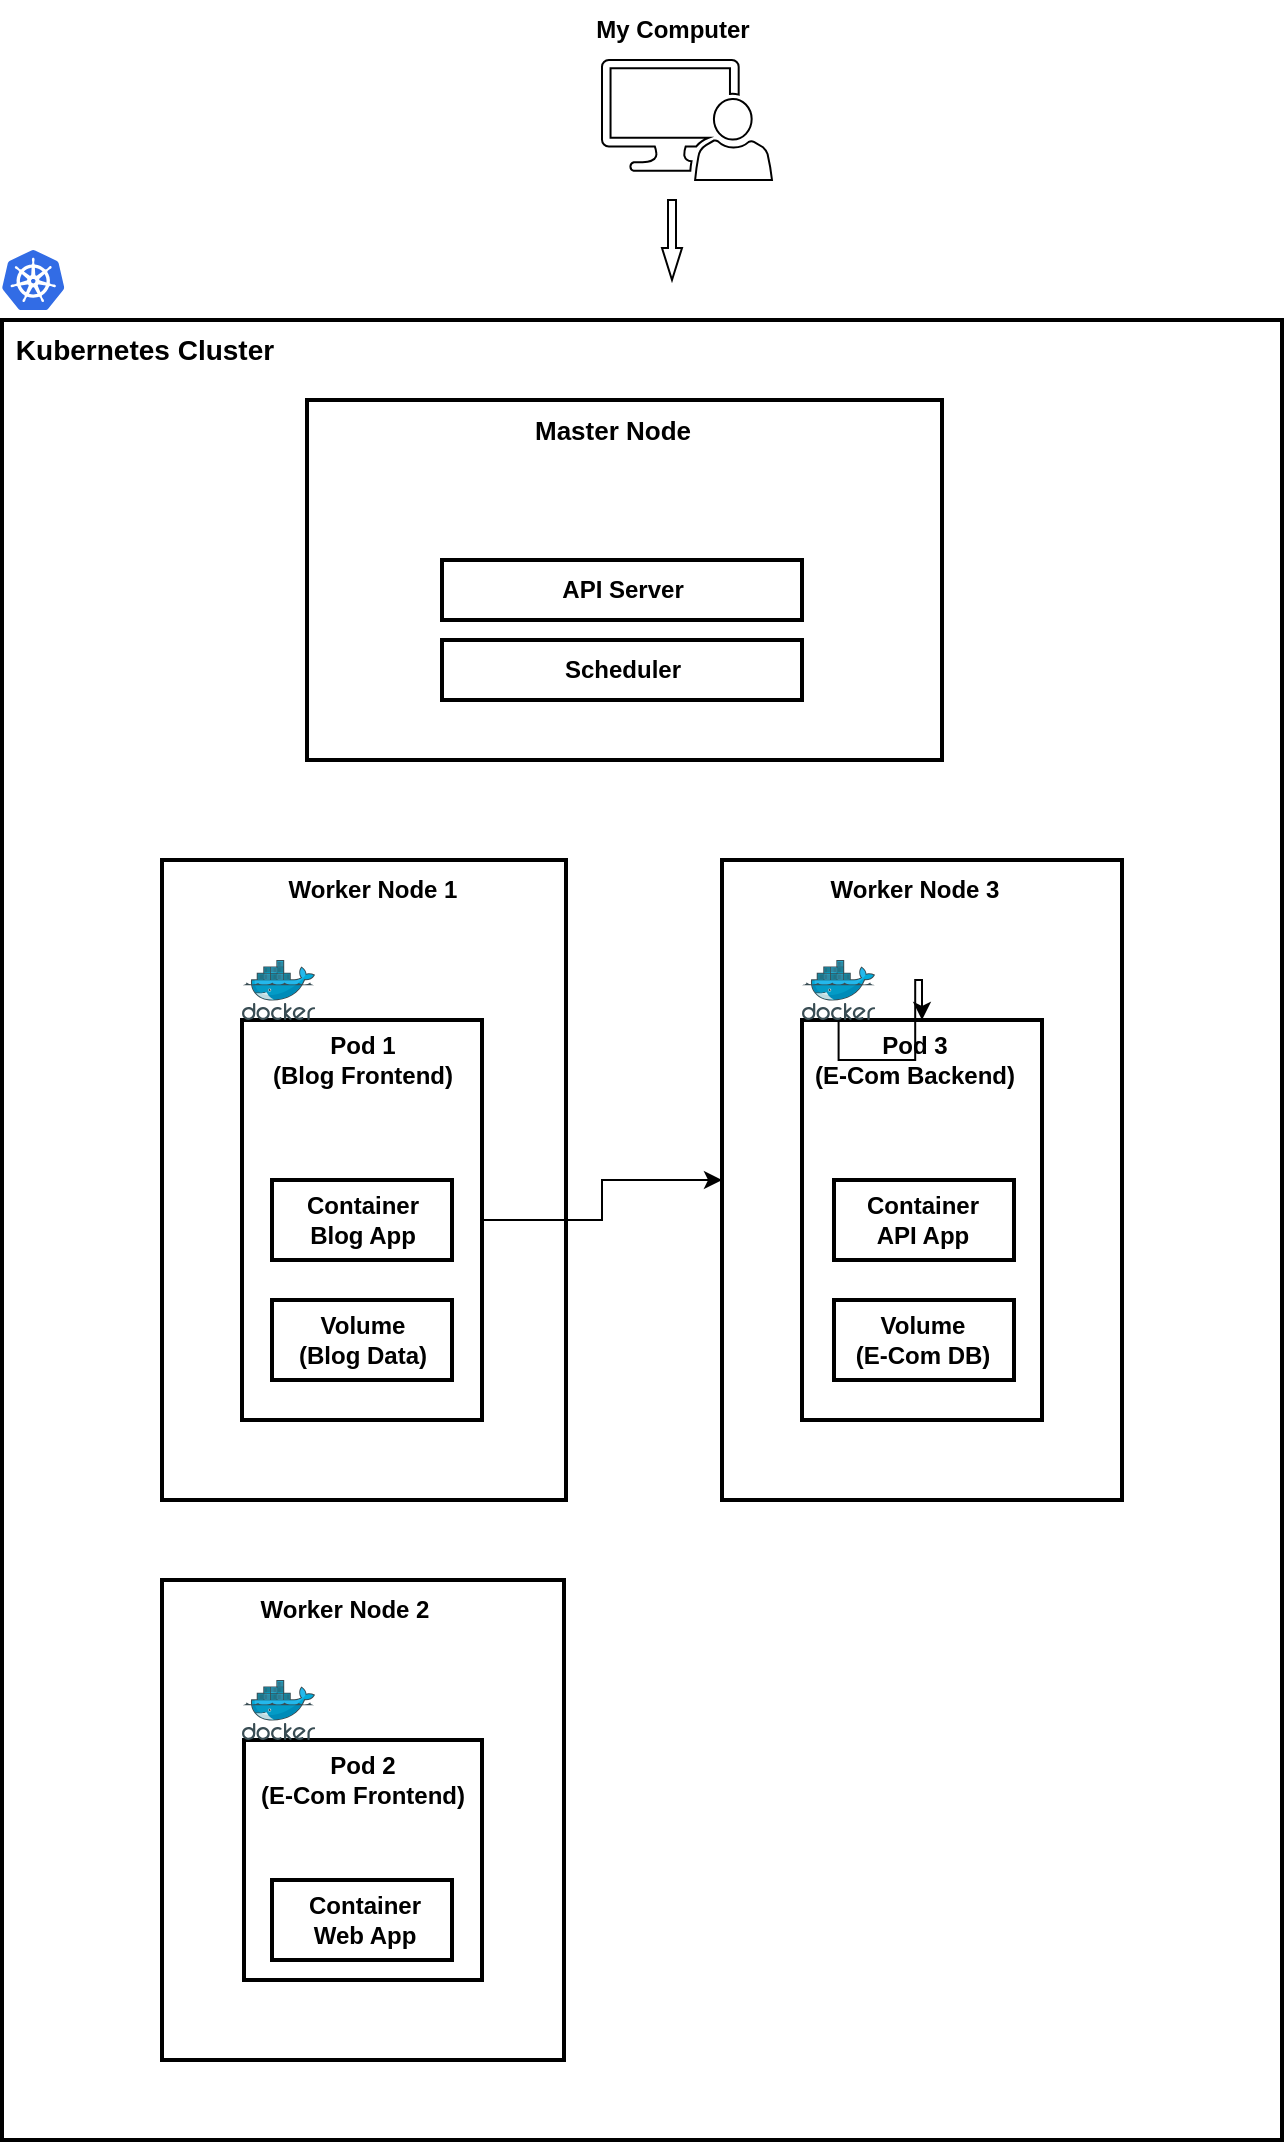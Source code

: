 <mxfile version="24.5.3" type="device">
  <diagram name="Page-1" id="musmEUe_VTrKHakKW-8W">
    <mxGraphModel dx="1282" dy="838" grid="1" gridSize="10" guides="1" tooltips="1" connect="1" arrows="1" fold="1" page="1" pageScale="1" pageWidth="850" pageHeight="1100" background="#ffffff" math="0" shadow="0">
      <root>
        <mxCell id="0" />
        <mxCell id="1" parent="0" />
        <mxCell id="1Rh4FRYXvjBePm9hTXcc-2" value="&lt;font color=&quot;#000000&quot;&gt;My Computer&lt;/font&gt;" style="text;html=1;align=center;verticalAlign=middle;resizable=0;points=[];autosize=1;fontStyle=1" vertex="1" parent="1">
          <mxGeometry x="365" y="10" width="100" height="30" as="geometry" />
        </mxCell>
        <mxCell id="1Rh4FRYXvjBePm9hTXcc-3" value="" style="shape=singleArrow;whiteSpace=wrap;html=1;arrowWidth=0.4;arrowSize=0.4;rotation=90;" vertex="1" parent="1">
          <mxGeometry x="395" y="125" width="40" height="10" as="geometry" />
        </mxCell>
        <mxCell id="1Rh4FRYXvjBePm9hTXcc-4" value="" style="whiteSpace=wrap;html=1;labelBorderColor=#000000;labelBackgroundColor=#FFFFFF;fillColor=none;strokeColor=#000000;strokeWidth=2;" vertex="1" parent="1">
          <mxGeometry x="80" y="170" width="640" height="910" as="geometry" />
        </mxCell>
        <mxCell id="1Rh4FRYXvjBePm9hTXcc-5" value="&lt;font color=&quot;#000000&quot; style=&quot;font-size: 14px;&quot;&gt;Kubernetes Cluster&lt;/font&gt;" style="text;html=1;align=center;verticalAlign=middle;resizable=0;points=[];autosize=1;strokeColor=none;fillColor=none;fontSize=14;fontStyle=1" vertex="1" parent="1">
          <mxGeometry x="81" y="170" width="140" height="30" as="geometry" />
        </mxCell>
        <mxCell id="1Rh4FRYXvjBePm9hTXcc-6" value="" style="image;sketch=0;aspect=fixed;html=1;points=[];align=center;fontSize=12;image=img/lib/mscae/Kubernetes.svg;" vertex="1" parent="1">
          <mxGeometry x="80" y="135" width="31.25" height="30" as="geometry" />
        </mxCell>
        <mxCell id="1Rh4FRYXvjBePm9hTXcc-7" value="" style="sketch=0;pointerEvents=1;shadow=0;dashed=0;html=1;labelPosition=center;verticalLabelPosition=bottom;verticalAlign=top;align=center;shape=mxgraph.mscae.system_center.admin_console" vertex="1" parent="1">
          <mxGeometry x="380" y="40" width="85" height="60" as="geometry" />
        </mxCell>
        <mxCell id="1Rh4FRYXvjBePm9hTXcc-8" value="" style="whiteSpace=wrap;html=1;labelBorderColor=#000000;labelBackgroundColor=#FFFFFF;fillColor=none;strokeColor=#000000;strokeWidth=2;" vertex="1" parent="1">
          <mxGeometry x="232.5" y="210" width="317.5" height="180" as="geometry" />
        </mxCell>
        <mxCell id="1Rh4FRYXvjBePm9hTXcc-9" value="&lt;font style=&quot;font-size: 13px;&quot; color=&quot;#000000&quot;&gt;Master Node&lt;/font&gt;" style="text;html=1;align=center;verticalAlign=middle;resizable=0;points=[];autosize=1;strokeColor=none;fillColor=none;fontSize=13;fontStyle=1" vertex="1" parent="1">
          <mxGeometry x="335" y="210" width="100" height="30" as="geometry" />
        </mxCell>
        <mxCell id="1Rh4FRYXvjBePm9hTXcc-10" value="" style="whiteSpace=wrap;html=1;labelBorderColor=#000000;labelBackgroundColor=#FFFFFF;fillColor=none;strokeColor=#000000;strokeWidth=2;" vertex="1" parent="1">
          <mxGeometry x="300" y="290" width="180" height="30" as="geometry" />
        </mxCell>
        <mxCell id="1Rh4FRYXvjBePm9hTXcc-11" value="&lt;font color=&quot;#000000&quot;&gt;API Server&lt;/font&gt;" style="text;html=1;align=center;verticalAlign=middle;resizable=0;points=[];autosize=1;strokeColor=none;fillColor=none;fontStyle=1" vertex="1" parent="1">
          <mxGeometry x="350" y="290" width="80" height="30" as="geometry" />
        </mxCell>
        <mxCell id="1Rh4FRYXvjBePm9hTXcc-12" value="" style="whiteSpace=wrap;html=1;labelBorderColor=#000000;labelBackgroundColor=#FFFFFF;fillColor=none;strokeColor=#000000;strokeWidth=2;" vertex="1" parent="1">
          <mxGeometry x="300" y="330" width="180" height="30" as="geometry" />
        </mxCell>
        <mxCell id="1Rh4FRYXvjBePm9hTXcc-13" value="&lt;font color=&quot;#000000&quot;&gt;Scheduler&lt;/font&gt;" style="text;html=1;align=center;verticalAlign=middle;resizable=0;points=[];autosize=1;strokeColor=none;fillColor=none;fontStyle=1" vertex="1" parent="1">
          <mxGeometry x="350" y="330" width="80" height="30" as="geometry" />
        </mxCell>
        <mxCell id="1Rh4FRYXvjBePm9hTXcc-14" value="" style="whiteSpace=wrap;html=1;labelBorderColor=#000000;labelBackgroundColor=#FFFFFF;fillColor=none;strokeColor=#000000;strokeWidth=2;" vertex="1" parent="1">
          <mxGeometry x="160" y="440" width="202" height="320" as="geometry" />
        </mxCell>
        <mxCell id="1Rh4FRYXvjBePm9hTXcc-15" value="" style="whiteSpace=wrap;html=1;labelBorderColor=#000000;labelBackgroundColor=#FFFFFF;fillColor=none;strokeColor=#000000;strokeWidth=2;" vertex="1" parent="1">
          <mxGeometry x="440" y="440" width="200" height="320" as="geometry" />
        </mxCell>
        <mxCell id="1Rh4FRYXvjBePm9hTXcc-16" value="&lt;font color=&quot;#000000&quot;&gt;Worker Node 1&lt;/font&gt;" style="text;html=1;align=center;verticalAlign=middle;resizable=0;points=[];autosize=1;strokeColor=none;fillColor=none;fontStyle=1" vertex="1" parent="1">
          <mxGeometry x="215" y="440" width="100" height="30" as="geometry" />
        </mxCell>
        <mxCell id="1Rh4FRYXvjBePm9hTXcc-17" value="&lt;font color=&quot;#000000&quot;&gt;Worker Node 3&lt;/font&gt;" style="text;html=1;align=center;verticalAlign=middle;resizable=0;points=[];autosize=1;strokeColor=none;fillColor=none;fontStyle=1" vertex="1" parent="1">
          <mxGeometry x="486" y="440" width="100" height="30" as="geometry" />
        </mxCell>
        <mxCell id="1Rh4FRYXvjBePm9hTXcc-22" value="" style="edgeStyle=orthogonalEdgeStyle;rounded=0;orthogonalLoop=1;jettySize=auto;html=1;" edge="1" parent="1" source="1Rh4FRYXvjBePm9hTXcc-18" target="1Rh4FRYXvjBePm9hTXcc-15">
          <mxGeometry relative="1" as="geometry" />
        </mxCell>
        <mxCell id="1Rh4FRYXvjBePm9hTXcc-18" value="" style="whiteSpace=wrap;html=1;labelBorderColor=#000000;labelBackgroundColor=#FFFFFF;fillColor=none;strokeColor=#000000;strokeWidth=2;" vertex="1" parent="1">
          <mxGeometry x="200" y="520" width="120" height="200" as="geometry" />
        </mxCell>
        <mxCell id="1Rh4FRYXvjBePm9hTXcc-19" value="&lt;font color=&quot;#000000&quot;&gt;&lt;b&gt;Pod 1&lt;/b&gt;&lt;/font&gt;&lt;div&gt;&lt;font color=&quot;#000000&quot;&gt;&lt;b&gt;(Blog Frontend)&lt;/b&gt;&lt;/font&gt;&lt;/div&gt;" style="text;html=1;align=center;verticalAlign=middle;resizable=0;points=[];autosize=1;strokeColor=none;fillColor=none;" vertex="1" parent="1">
          <mxGeometry x="205" y="520" width="110" height="40" as="geometry" />
        </mxCell>
        <mxCell id="1Rh4FRYXvjBePm9hTXcc-20" value="&lt;font color=&quot;#000000&quot;&gt;&lt;b&gt;Pod 3&lt;/b&gt;&lt;/font&gt;&lt;div&gt;&lt;font color=&quot;#000000&quot;&gt;&lt;b&gt;(E-Com&lt;/b&gt;&lt;/font&gt;&lt;b style=&quot;color: rgb(0, 0, 0); background-color: initial;&quot;&gt;&amp;nbsp;Backend)&lt;/b&gt;&lt;/div&gt;" style="text;html=1;align=center;verticalAlign=middle;resizable=0;points=[];autosize=1;strokeColor=none;fillColor=none;" vertex="1" parent="1">
          <mxGeometry x="476" y="520" width="120" height="40" as="geometry" />
        </mxCell>
        <mxCell id="1Rh4FRYXvjBePm9hTXcc-21" value="" style="whiteSpace=wrap;html=1;labelBorderColor=#000000;labelBackgroundColor=#FFFFFF;fillColor=none;strokeColor=#000000;strokeWidth=2;" vertex="1" parent="1">
          <mxGeometry x="480" y="520" width="120" height="200" as="geometry" />
        </mxCell>
        <mxCell id="1Rh4FRYXvjBePm9hTXcc-23" value="" style="whiteSpace=wrap;html=1;labelBorderColor=#000000;labelBackgroundColor=#FFFFFF;fillColor=none;strokeColor=#000000;strokeWidth=2;" vertex="1" parent="1">
          <mxGeometry x="215" y="600" width="90" height="40" as="geometry" />
        </mxCell>
        <mxCell id="1Rh4FRYXvjBePm9hTXcc-24" value="" style="whiteSpace=wrap;html=1;labelBorderColor=#000000;labelBackgroundColor=#FFFFFF;fillColor=none;strokeColor=#000000;strokeWidth=2;" vertex="1" parent="1">
          <mxGeometry x="215" y="660" width="90" height="40" as="geometry" />
        </mxCell>
        <mxCell id="1Rh4FRYXvjBePm9hTXcc-25" value="" style="whiteSpace=wrap;html=1;labelBorderColor=#000000;labelBackgroundColor=#FFFFFF;fillColor=none;strokeColor=#000000;strokeWidth=2;" vertex="1" parent="1">
          <mxGeometry x="496" y="600" width="90" height="40" as="geometry" />
        </mxCell>
        <mxCell id="1Rh4FRYXvjBePm9hTXcc-26" value="" style="whiteSpace=wrap;html=1;labelBorderColor=#000000;labelBackgroundColor=#FFFFFF;fillColor=none;strokeColor=#000000;strokeWidth=2;" vertex="1" parent="1">
          <mxGeometry x="496" y="660" width="90" height="40" as="geometry" />
        </mxCell>
        <mxCell id="1Rh4FRYXvjBePm9hTXcc-27" value="&lt;b&gt;&lt;font color=&quot;#000000&quot;&gt;Container&lt;/font&gt;&lt;/b&gt;&lt;div&gt;&lt;b&gt;&lt;font color=&quot;#000000&quot;&gt;Blog App&lt;/font&gt;&lt;/b&gt;&lt;/div&gt;" style="text;html=1;align=center;verticalAlign=middle;resizable=0;points=[];autosize=1;strokeColor=none;fillColor=none;" vertex="1" parent="1">
          <mxGeometry x="220" y="600" width="80" height="40" as="geometry" />
        </mxCell>
        <mxCell id="1Rh4FRYXvjBePm9hTXcc-28" value="&lt;b&gt;&lt;font color=&quot;#000000&quot;&gt;Container&lt;/font&gt;&lt;/b&gt;&lt;div&gt;&lt;b&gt;&lt;font color=&quot;#000000&quot;&gt;API App&lt;/font&gt;&lt;/b&gt;&lt;/div&gt;" style="text;html=1;align=center;verticalAlign=middle;resizable=0;points=[];autosize=1;strokeColor=none;fillColor=none;" vertex="1" parent="1">
          <mxGeometry x="500" y="600" width="80" height="40" as="geometry" />
        </mxCell>
        <mxCell id="1Rh4FRYXvjBePm9hTXcc-29" value="&lt;font color=&quot;#000000&quot;&gt;&lt;b&gt;Volume&lt;/b&gt;&lt;/font&gt;&lt;div&gt;&lt;font color=&quot;#000000&quot;&gt;&lt;b&gt;(Blog Data)&lt;/b&gt;&lt;/font&gt;&lt;/div&gt;" style="text;html=1;align=center;verticalAlign=middle;resizable=0;points=[];autosize=1;strokeColor=none;fillColor=none;" vertex="1" parent="1">
          <mxGeometry x="215" y="660" width="90" height="40" as="geometry" />
        </mxCell>
        <mxCell id="1Rh4FRYXvjBePm9hTXcc-31" value="&lt;font color=&quot;#000000&quot;&gt;&lt;b&gt;Volume&lt;/b&gt;&lt;/font&gt;&lt;div&gt;&lt;font color=&quot;#000000&quot;&gt;&lt;b&gt;(E-Com DB)&lt;/b&gt;&lt;/font&gt;&lt;/div&gt;" style="text;html=1;align=center;verticalAlign=middle;resizable=0;points=[];autosize=1;strokeColor=none;fillColor=none;" vertex="1" parent="1">
          <mxGeometry x="495" y="660" width="90" height="40" as="geometry" />
        </mxCell>
        <mxCell id="1Rh4FRYXvjBePm9hTXcc-32" value="" style="whiteSpace=wrap;html=1;labelBorderColor=#000000;labelBackgroundColor=#FFFFFF;fillColor=none;strokeColor=#000000;strokeWidth=2;" vertex="1" parent="1">
          <mxGeometry x="160" y="800" width="201" height="240" as="geometry" />
        </mxCell>
        <mxCell id="1Rh4FRYXvjBePm9hTXcc-33" value="&lt;font color=&quot;#000000&quot;&gt;Worker Node 2&lt;/font&gt;" style="text;html=1;align=center;verticalAlign=middle;resizable=0;points=[];autosize=1;strokeColor=none;fillColor=none;fontStyle=1" vertex="1" parent="1">
          <mxGeometry x="201" y="800" width="100" height="30" as="geometry" />
        </mxCell>
        <mxCell id="1Rh4FRYXvjBePm9hTXcc-34" value="" style="whiteSpace=wrap;html=1;labelBorderColor=#000000;labelBackgroundColor=#FFFFFF;fillColor=none;strokeColor=#000000;strokeWidth=2;" vertex="1" parent="1">
          <mxGeometry x="201" y="880" width="119" height="120" as="geometry" />
        </mxCell>
        <mxCell id="1Rh4FRYXvjBePm9hTXcc-35" value="&lt;font color=&quot;#000000&quot;&gt;&lt;b&gt;Pod 2&lt;/b&gt;&lt;/font&gt;&lt;div&gt;&lt;font color=&quot;#000000&quot;&gt;&lt;b&gt;(E-Com&lt;/b&gt;&lt;/font&gt;&lt;b style=&quot;color: rgb(0, 0, 0); background-color: initial;&quot;&gt;&amp;nbsp;Frontend)&lt;/b&gt;&lt;/div&gt;" style="text;html=1;align=center;verticalAlign=middle;resizable=0;points=[];autosize=1;strokeColor=none;fillColor=none;" vertex="1" parent="1">
          <mxGeometry x="195" y="880" width="130" height="40" as="geometry" />
        </mxCell>
        <mxCell id="1Rh4FRYXvjBePm9hTXcc-36" value="&lt;font color=&quot;#000000&quot;&gt;&lt;b&gt;Container&lt;/b&gt;&lt;/font&gt;&lt;div&gt;&lt;font color=&quot;#000000&quot;&gt;&lt;b&gt;Web App&lt;/b&gt;&lt;/font&gt;&lt;/div&gt;" style="text;html=1;align=center;verticalAlign=middle;resizable=0;points=[];autosize=1;strokeColor=none;fillColor=none;" vertex="1" parent="1">
          <mxGeometry x="221" y="950" width="80" height="40" as="geometry" />
        </mxCell>
        <mxCell id="1Rh4FRYXvjBePm9hTXcc-38" value="" style="whiteSpace=wrap;html=1;labelBorderColor=#000000;labelBackgroundColor=#FFFFFF;fillColor=none;strokeColor=#000000;strokeWidth=2;" vertex="1" parent="1">
          <mxGeometry x="215" y="950" width="90" height="40" as="geometry" />
        </mxCell>
        <mxCell id="1Rh4FRYXvjBePm9hTXcc-39" value="" style="image;sketch=0;aspect=fixed;html=1;points=[];align=center;fontSize=12;image=img/lib/mscae/Docker.svg;direction=east;" vertex="1" parent="1">
          <mxGeometry x="200" y="850" width="36.59" height="30" as="geometry" />
        </mxCell>
        <mxCell id="1Rh4FRYXvjBePm9hTXcc-40" value="" style="image;sketch=0;aspect=fixed;html=1;points=[];align=center;fontSize=12;image=img/lib/mscae/Docker.svg;direction=east;" vertex="1" parent="1">
          <mxGeometry x="200" y="490" width="36.59" height="30" as="geometry" />
        </mxCell>
        <mxCell id="1Rh4FRYXvjBePm9hTXcc-42" value="" style="edgeStyle=orthogonalEdgeStyle;rounded=0;orthogonalLoop=1;jettySize=auto;html=1;" edge="1" parent="1" source="1Rh4FRYXvjBePm9hTXcc-41" target="1Rh4FRYXvjBePm9hTXcc-21">
          <mxGeometry relative="1" as="geometry" />
        </mxCell>
        <mxCell id="1Rh4FRYXvjBePm9hTXcc-41" value="" style="image;sketch=0;aspect=fixed;html=1;points=[];align=center;fontSize=12;image=img/lib/mscae/Docker.svg;direction=east;" vertex="1" parent="1">
          <mxGeometry x="480" y="490" width="36.59" height="30" as="geometry" />
        </mxCell>
      </root>
    </mxGraphModel>
  </diagram>
</mxfile>

